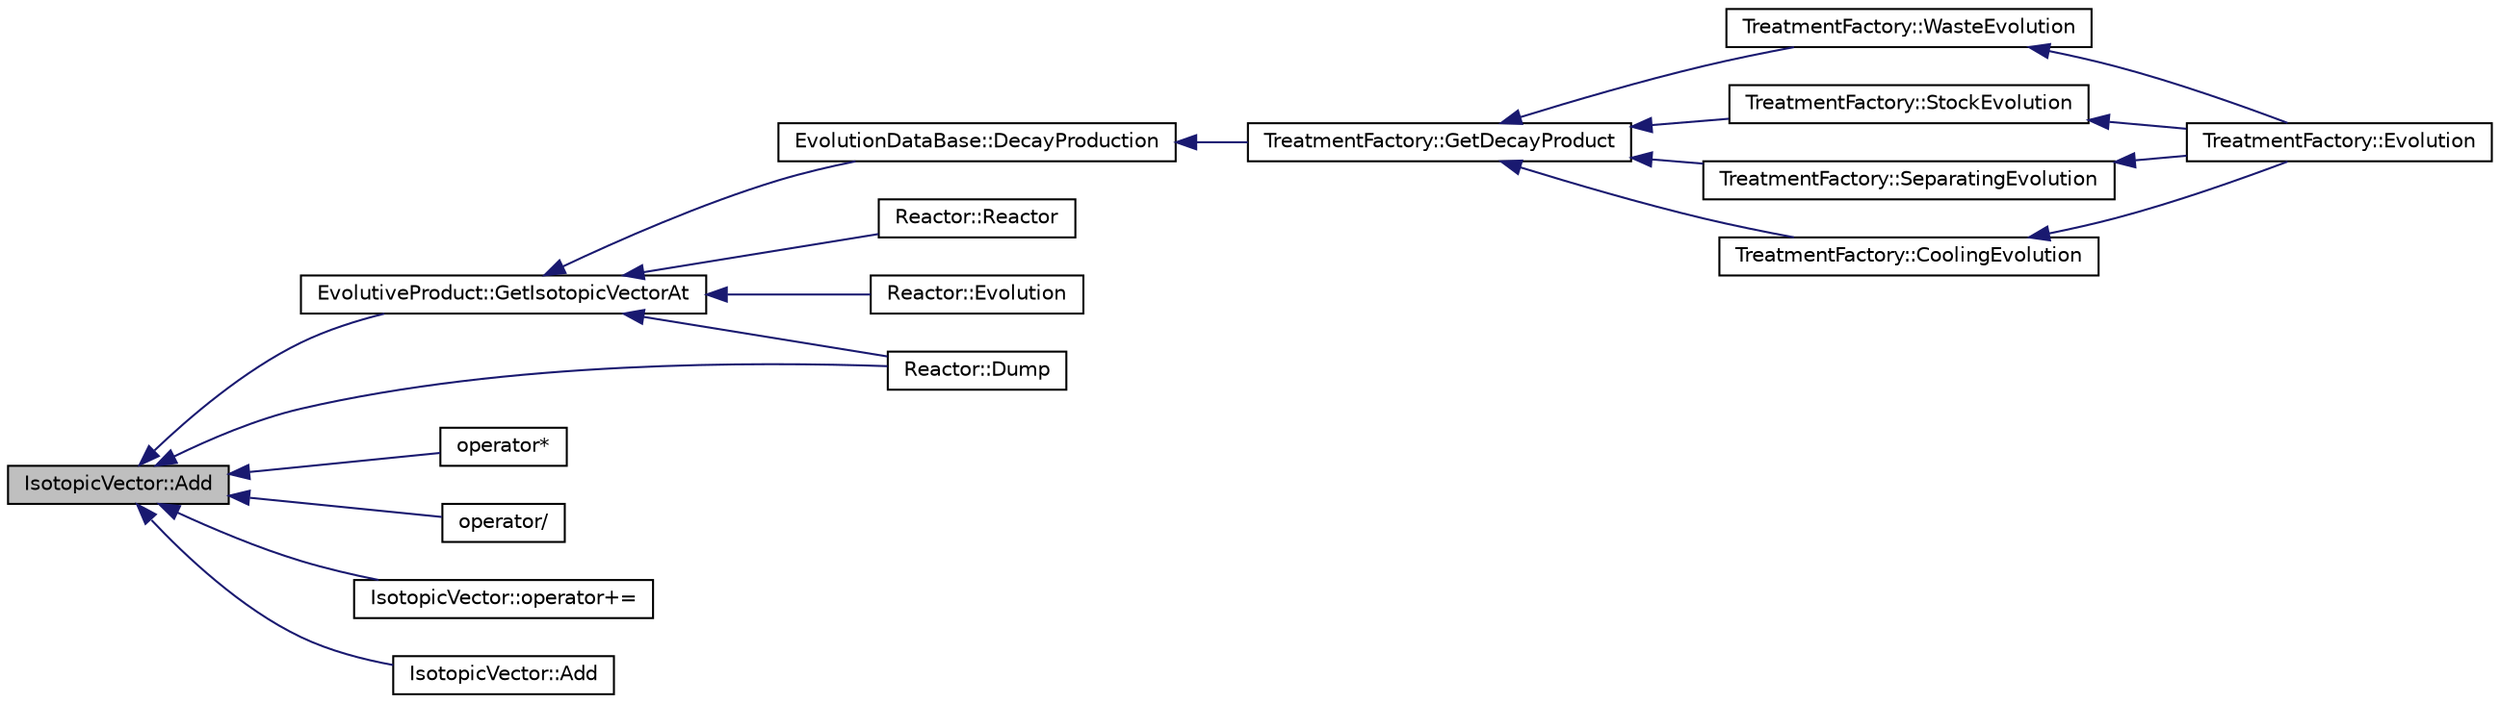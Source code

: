 digraph G
{
  edge [fontname="Helvetica",fontsize="10",labelfontname="Helvetica",labelfontsize="10"];
  node [fontname="Helvetica",fontsize="10",shape=record];
  rankdir="LR";
  Node1 [label="IsotopicVector::Add",height=0.2,width=0.4,color="black", fillcolor="grey75", style="filled" fontcolor="black"];
  Node1 -> Node2 [dir="back",color="midnightblue",fontsize="10",style="solid",fontname="Helvetica"];
  Node2 [label="EvolutiveProduct::GetIsotopicVectorAt",height=0.2,width=0.4,color="black", fillcolor="white", style="filled",URL="$class_evolutive_product.html#ad701e725b358763a1dd2f6d6e3a19721",tooltip="Return the Product IsotopicVector evolution TGraphErrors."];
  Node2 -> Node3 [dir="back",color="midnightblue",fontsize="10",style="solid",fontname="Helvetica"];
  Node3 [label="EvolutionDataBase::DecayProduction",height=0.2,width=0.4,color="black", fillcolor="white", style="filled",URL="$class_evolution_data_base.html#ad01b9d1f78010288126152695e954568",tooltip="Return the Product IsotopicVector evolution from zai during a dt time."];
  Node3 -> Node4 [dir="back",color="midnightblue",fontsize="10",style="solid",fontname="Helvetica"];
  Node4 [label="TreatmentFactory::GetDecayProduct",height=0.2,width=0.4,color="black", fillcolor="white", style="filled",URL="$class_treatment_factory.html#a87686aa3bee9be038d3378da99b85fff",tooltip="Get IsotopicVector Decay at the t time."];
  Node4 -> Node5 [dir="back",color="midnightblue",fontsize="10",style="solid",fontname="Helvetica"];
  Node5 [label="TreatmentFactory::WasteEvolution",height=0.2,width=0.4,color="black", fillcolor="white", style="filled",URL="$class_treatment_factory.html#accd667ba88120e7d8f2da7d07e25dc57",tooltip="Deal the Waste Decay Evolution."];
  Node5 -> Node6 [dir="back",color="midnightblue",fontsize="10",style="solid",fontname="Helvetica"];
  Node6 [label="TreatmentFactory::Evolution",height=0.2,width=0.4,color="black", fillcolor="white", style="filled",URL="$class_treatment_factory.html#a3adb9c8d9e15a03fd780e97213a4c42e",tooltip="Performe the evolution until the Time t."];
  Node4 -> Node7 [dir="back",color="midnightblue",fontsize="10",style="solid",fontname="Helvetica"];
  Node7 [label="TreatmentFactory::StockEvolution",height=0.2,width=0.4,color="black", fillcolor="white", style="filled",URL="$class_treatment_factory.html#ab2ab74647f96a0d55c2da06a0fd98ac8",tooltip="Deal the Stock Decay Evolution."];
  Node7 -> Node6 [dir="back",color="midnightblue",fontsize="10",style="solid",fontname="Helvetica"];
  Node4 -> Node8 [dir="back",color="midnightblue",fontsize="10",style="solid",fontname="Helvetica"];
  Node8 [label="TreatmentFactory::SeparatingEvolution",height=0.2,width=0.4,color="black", fillcolor="white", style="filled",URL="$class_treatment_factory.html#afb051dd3f5cb0253c07daffb5f636787",tooltip="Deal the Separating IV Decay Evolution and then send it to stock."];
  Node8 -> Node6 [dir="back",color="midnightblue",fontsize="10",style="solid",fontname="Helvetica"];
  Node4 -> Node9 [dir="back",color="midnightblue",fontsize="10",style="solid",fontname="Helvetica"];
  Node9 [label="TreatmentFactory::CoolingEvolution",height=0.2,width=0.4,color="black", fillcolor="white", style="filled",URL="$class_treatment_factory.html#a7bc2e774abb02f71df62bb30e5e6735b",tooltip="Deal the cooling and then send it to Separation."];
  Node9 -> Node6 [dir="back",color="midnightblue",fontsize="10",style="solid",fontname="Helvetica"];
  Node2 -> Node10 [dir="back",color="midnightblue",fontsize="10",style="solid",fontname="Helvetica"];
  Node10 [label="Reactor::Reactor",height=0.2,width=0.4,color="black", fillcolor="white", style="filled",URL="$class_reactor.html#a36132936efa20fc1460fd5ba99133125",tooltip="Advbanced Constructor."];
  Node2 -> Node11 [dir="back",color="midnightblue",fontsize="10",style="solid",fontname="Helvetica"];
  Node11 [label="Reactor::Evolution",height=0.2,width=0.4,color="black", fillcolor="white", style="filled",URL="$class_reactor.html#a7a461cf950bdd68f216f57d60467eeb6",tooltip="Performe the Evolution until the Time t."];
  Node2 -> Node12 [dir="back",color="midnightblue",fontsize="10",style="solid",fontname="Helvetica"];
  Node12 [label="Reactor::Dump",height=0.2,width=0.4,color="black", fillcolor="white", style="filled",URL="$class_reactor.html#a62ecaa3d122030fb9a44396c297e032b",tooltip="Write Modification (IV In/Out, filling the TF...)"];
  Node1 -> Node13 [dir="back",color="midnightblue",fontsize="10",style="solid",fontname="Helvetica"];
  Node13 [label="operator*",height=0.2,width=0.4,color="black", fillcolor="white", style="filled",URL="$_isotopic_vector_8hxx.html#a205f04059f4b10cff4660e8898b06bcb"];
  Node1 -> Node14 [dir="back",color="midnightblue",fontsize="10",style="solid",fontname="Helvetica"];
  Node14 [label="operator/",height=0.2,width=0.4,color="black", fillcolor="white", style="filled",URL="$_isotopic_vector_8hxx.html#afc7ce03edc013ba2c7e888fac97987a9"];
  Node1 -> Node15 [dir="back",color="midnightblue",fontsize="10",style="solid",fontname="Helvetica"];
  Node15 [label="IsotopicVector::operator+=",height=0.2,width=0.4,color="black", fillcolor="white", style="filled",URL="$class_isotopic_vector.html#a3b2f44781ff015ca529a77769d239ab2",tooltip="...."];
  Node1 -> Node16 [dir="back",color="midnightblue",fontsize="10",style="solid",fontname="Helvetica"];
  Node16 [label="IsotopicVector::Add",height=0.2,width=0.4,color="black", fillcolor="white", style="filled",URL="$class_isotopic_vector.html#ad494cc7829f696b09bdd4fe7e1516456",tooltip="Add IsotopicVector to the existing IsotopicVector."];
  Node1 -> Node12 [dir="back",color="midnightblue",fontsize="10",style="solid",fontname="Helvetica"];
}
